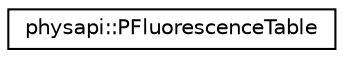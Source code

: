 digraph "Graphical Class Hierarchy"
{
 // LATEX_PDF_SIZE
  edge [fontname="Helvetica",fontsize="10",labelfontname="Helvetica",labelfontsize="10"];
  node [fontname="Helvetica",fontsize="10",shape=record];
  rankdir="LR";
  Node0 [label="physapi::PFluorescenceTable",height=0.2,width=0.4,color="black", fillcolor="white", style="filled",URL="$classphysapi_1_1_p_fluorescence_table.html",tooltip="This class represents a fluorescence table."];
}

